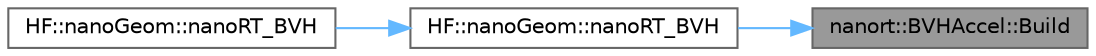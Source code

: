 digraph "nanort::BVHAccel::Build"
{
 // LATEX_PDF_SIZE
  bgcolor="transparent";
  edge [fontname=Helvetica,fontsize=10,labelfontname=Helvetica,labelfontsize=10];
  node [fontname=Helvetica,fontsize=10,shape=box,height=0.2,width=0.4];
  rankdir="RL";
  Node1 [label="nanort::BVHAccel::Build",height=0.2,width=0.4,color="gray40", fillcolor="grey60", style="filled", fontcolor="black",tooltip="Build BVH for input primitives."];
  Node1 -> Node2 [dir="back",color="steelblue1",style="solid"];
  Node2 [label="HF::nanoGeom::nanoRT_BVH",height=0.2,width=0.4,color="grey40", fillcolor="white", style="filled",URL="$a00470.html#a1cb19dd0ff847089a65139f01ee06b8c",tooltip=" "];
  Node2 -> Node3 [dir="back",color="steelblue1",style="solid"];
  Node3 [label="HF::nanoGeom::nanoRT_BVH",height=0.2,width=0.4,color="grey40", fillcolor="white", style="filled",URL="$a00470.html#a6291ce624c796ab1fe2a45a92eb0c6b0",tooltip=" "];
}
